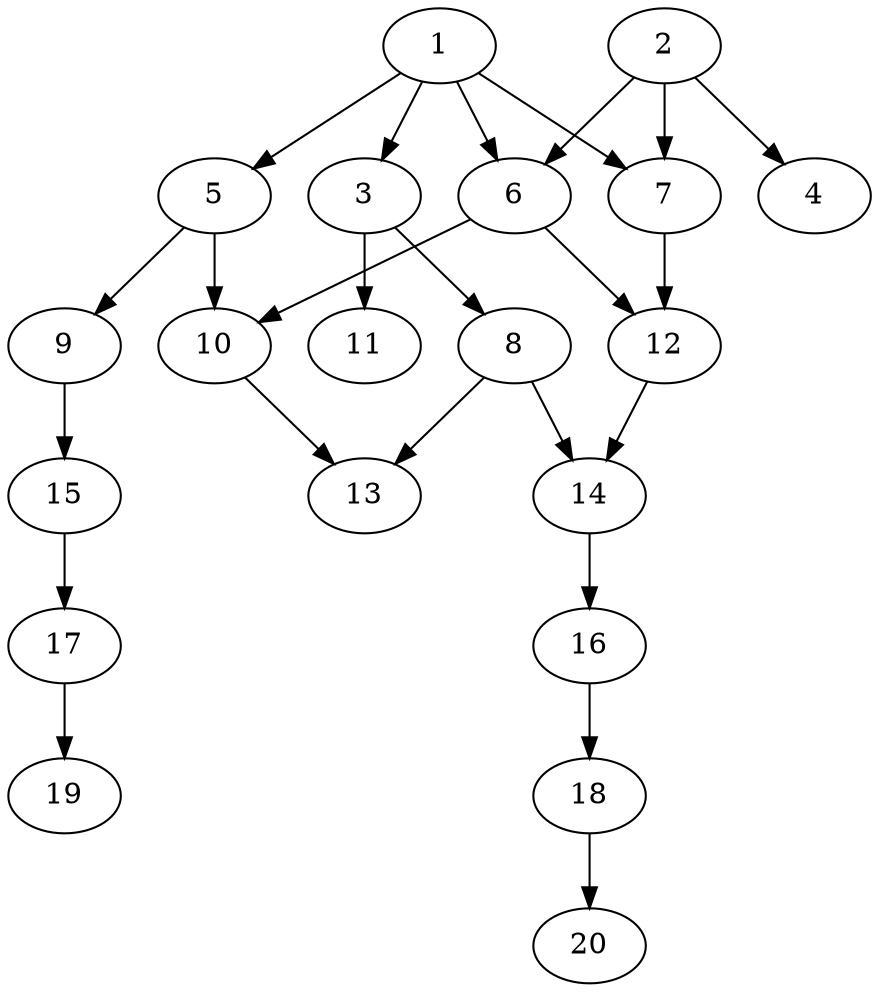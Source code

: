 // DAG automatically generated by daggen at Tue Jul 23 14:22:50 2019
// ./daggen --dot -n 20 --ccr 0.4 --fat 0.5 --regular 0.5 --density 0.6 --mindata 5242880 --maxdata 52428800 
digraph G {
  1 [size="112926720", alpha="0.05", expect_size="45170688"] 
  1 -> 3 [size ="45170688"]
  1 -> 5 [size ="45170688"]
  1 -> 6 [size ="45170688"]
  1 -> 7 [size ="45170688"]
  2 [size="102126080", alpha="0.15", expect_size="40850432"] 
  2 -> 4 [size ="40850432"]
  2 -> 6 [size ="40850432"]
  2 -> 7 [size ="40850432"]
  3 [size="39795200", alpha="0.02", expect_size="15918080"] 
  3 -> 8 [size ="15918080"]
  3 -> 11 [size ="15918080"]
  4 [size="38858240", alpha="0.08", expect_size="15543296"] 
  5 [size="82603520", alpha="0.09", expect_size="33041408"] 
  5 -> 9 [size ="33041408"]
  5 -> 10 [size ="33041408"]
  6 [size="103472640", alpha="0.10", expect_size="41389056"] 
  6 -> 10 [size ="41389056"]
  6 -> 12 [size ="41389056"]
  7 [size="34575360", alpha="0.13", expect_size="13830144"] 
  7 -> 12 [size ="13830144"]
  8 [size="67776000", alpha="0.12", expect_size="27110400"] 
  8 -> 13 [size ="27110400"]
  8 -> 14 [size ="27110400"]
  9 [size="77145600", alpha="0.07", expect_size="30858240"] 
  9 -> 15 [size ="30858240"]
  10 [size="13219840", alpha="0.12", expect_size="5287936"] 
  10 -> 13 [size ="5287936"]
  11 [size="98424320", alpha="0.19", expect_size="39369728"] 
  12 [size="126714880", alpha="0.11", expect_size="50685952"] 
  12 -> 14 [size ="50685952"]
  13 [size="99520000", alpha="0.02", expect_size="39808000"] 
  14 [size="113282560", alpha="0.12", expect_size="45313024"] 
  14 -> 16 [size ="45313024"]
  15 [size="45076480", alpha="0.03", expect_size="18030592"] 
  15 -> 17 [size ="18030592"]
  16 [size="99205120", alpha="0.15", expect_size="39682048"] 
  16 -> 18 [size ="39682048"]
  17 [size="39226880", alpha="0.12", expect_size="15690752"] 
  17 -> 19 [size ="15690752"]
  18 [size="115420160", alpha="0.13", expect_size="46168064"] 
  18 -> 20 [size ="46168064"]
  19 [size="67573760", alpha="0.09", expect_size="27029504"] 
  20 [size="108413440", alpha="0.06", expect_size="43365376"] 
}
